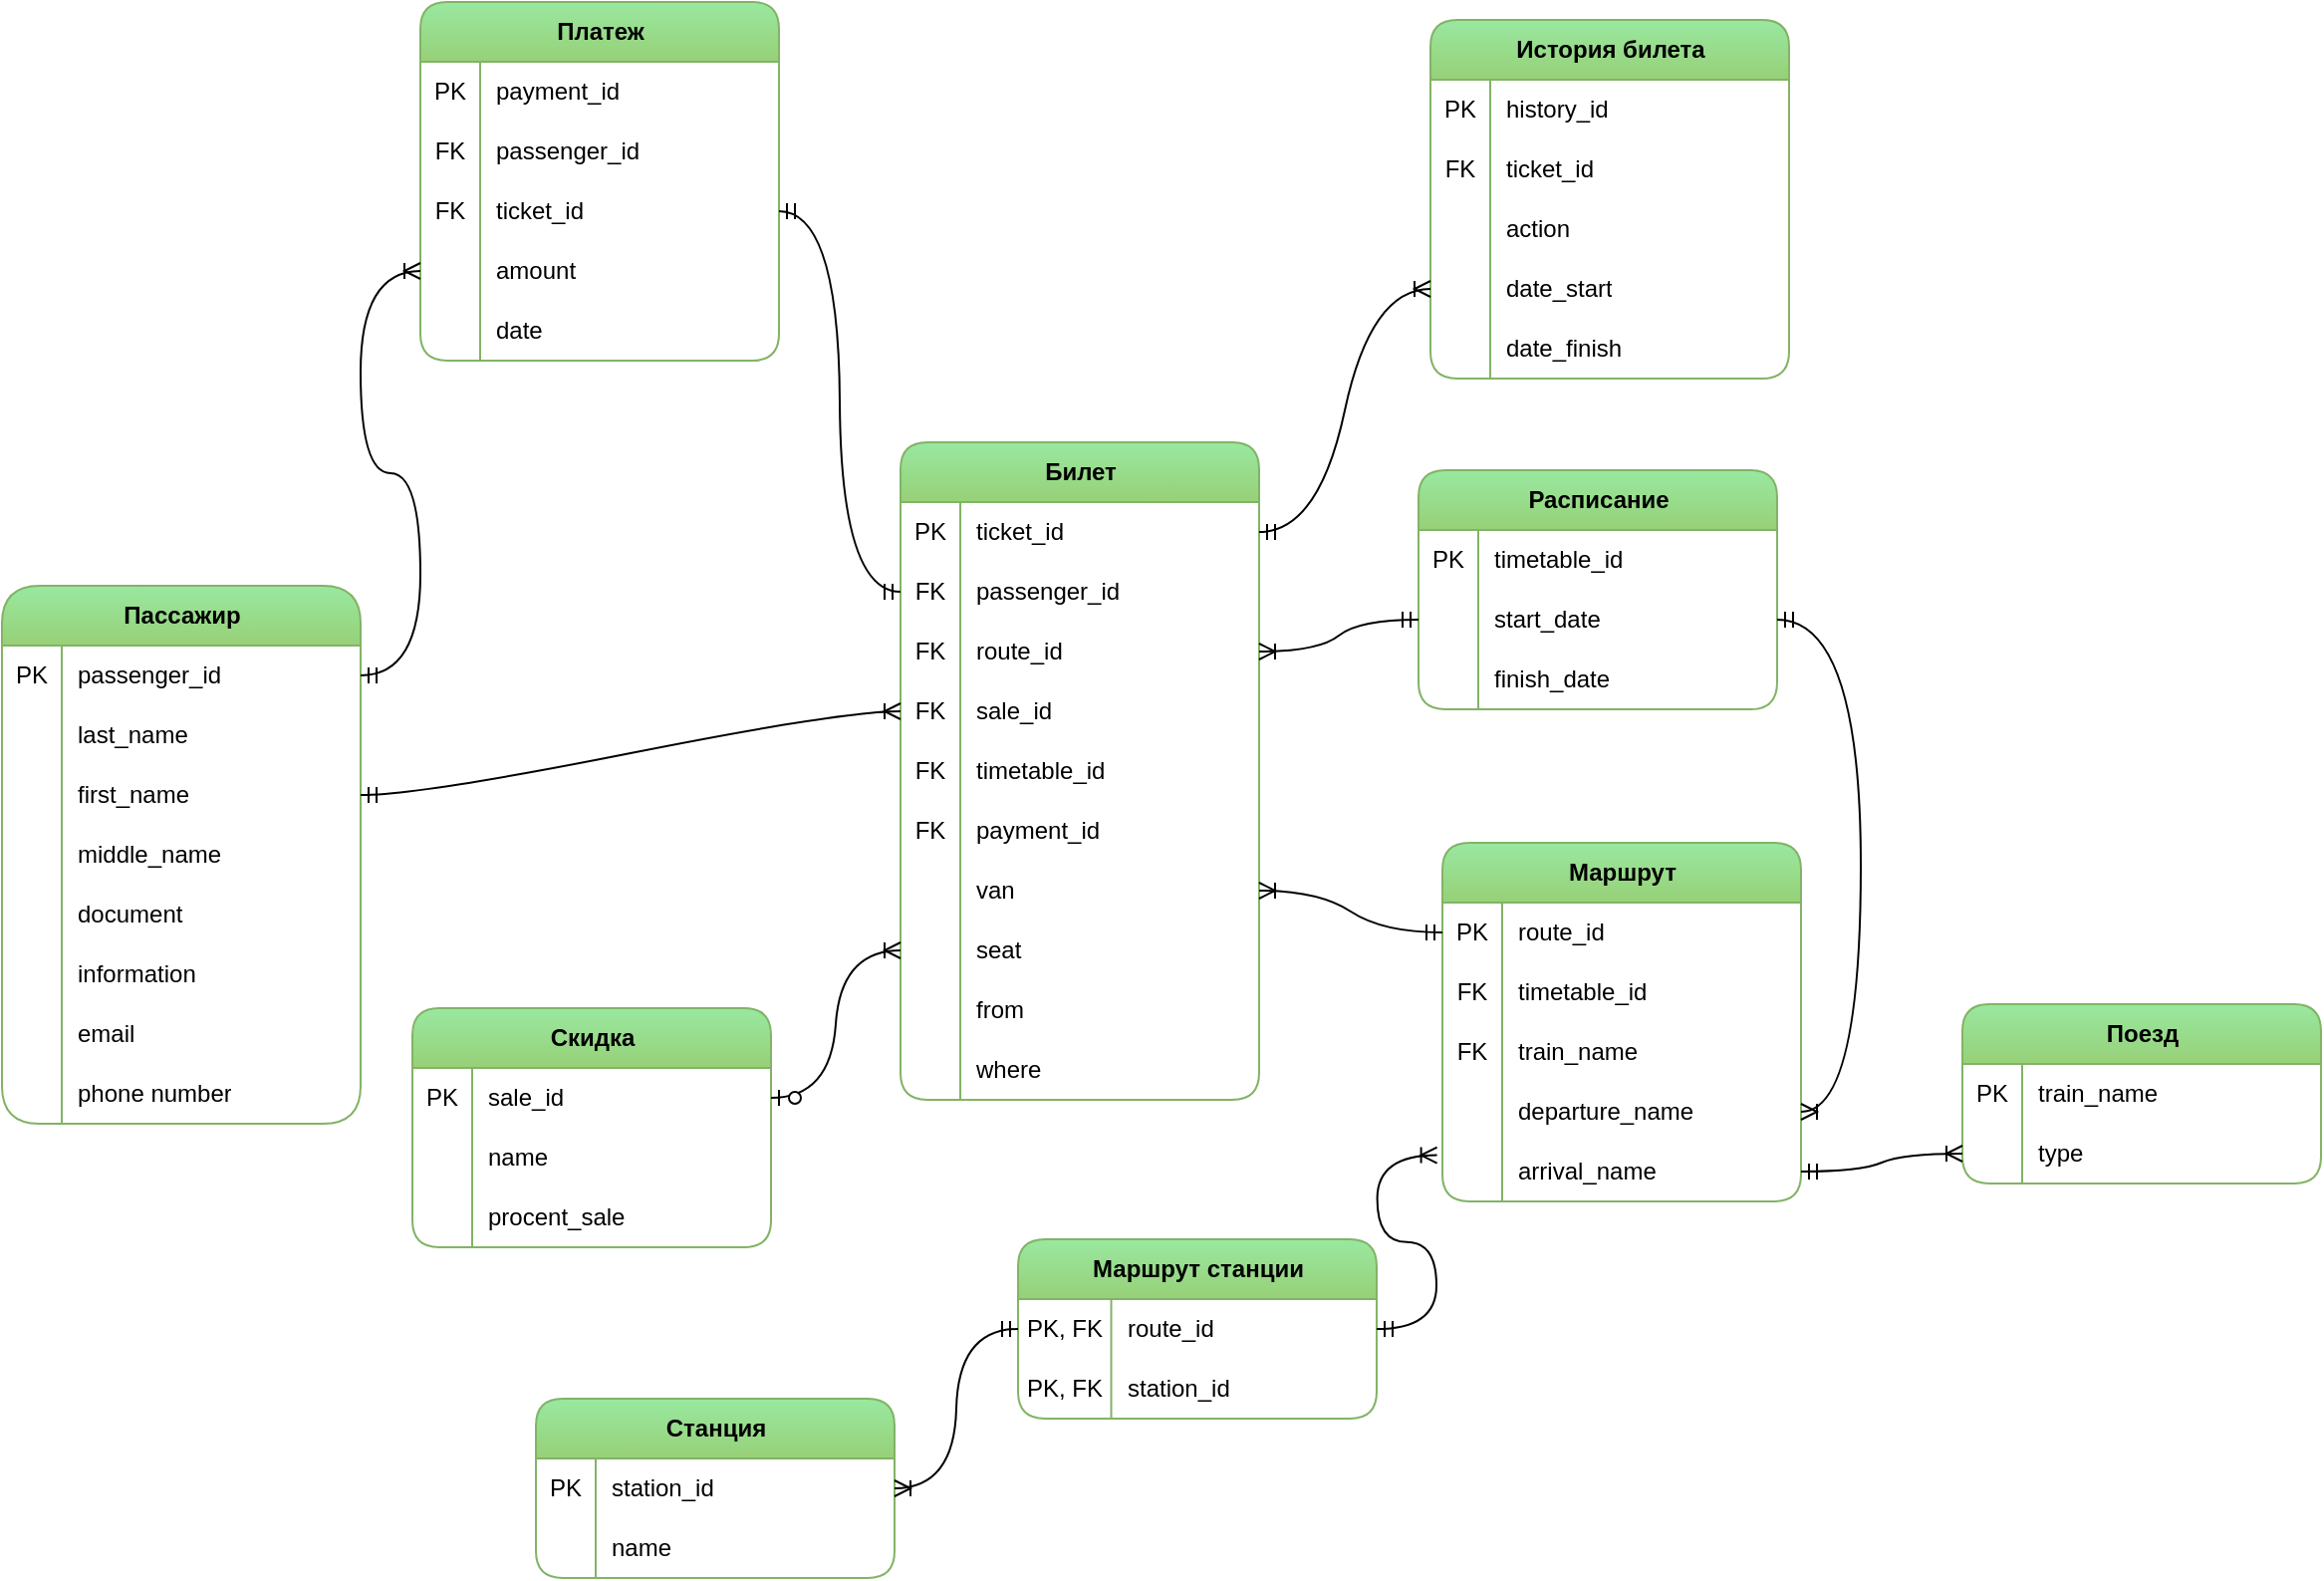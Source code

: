<mxfile version="24.0.8" type="device">
  <diagram id="R2lEEEUBdFMjLlhIrx00" name="Page-1">
    <mxGraphModel dx="2146" dy="941" grid="0" gridSize="10" guides="1" tooltips="1" connect="1" arrows="1" fold="1" page="0" pageScale="1" pageWidth="850" pageHeight="1100" math="0" shadow="0" extFonts="Permanent Marker^https://fonts.googleapis.com/css?family=Permanent+Marker">
      <root>
        <mxCell id="0" />
        <mxCell id="1" parent="0" />
        <mxCell id="jHrBzcnDulzjOKTqVSby-1" value="Пассажир" style="shape=table;startSize=30;container=1;collapsible=1;childLayout=tableLayout;fixedRows=1;rowLines=0;fontStyle=1;align=center;resizeLast=1;html=1;fillColor=#99E8A1;strokeColor=#82b366;gradientColor=#97d077;rounded=1;arcSize=21;" parent="1" vertex="1">
          <mxGeometry x="-131" y="370" width="180" height="270" as="geometry" />
        </mxCell>
        <mxCell id="jHrBzcnDulzjOKTqVSby-2" value="" style="shape=tableRow;horizontal=0;startSize=0;swimlaneHead=0;swimlaneBody=0;fillColor=none;collapsible=0;dropTarget=0;points=[[0,0.5],[1,0.5]];portConstraint=eastwest;top=0;left=0;right=0;bottom=1;strokeColor=inherit;strokeWidth=0;opacity=0;" parent="jHrBzcnDulzjOKTqVSby-1" vertex="1">
          <mxGeometry y="30" width="180" height="30" as="geometry" />
        </mxCell>
        <mxCell id="jHrBzcnDulzjOKTqVSby-3" value="&lt;span style=&quot;font-weight: normal;&quot;&gt;PK&lt;/span&gt;" style="shape=partialRectangle;connectable=0;fillColor=none;top=0;left=0;bottom=0;right=0;fontStyle=1;overflow=hidden;whiteSpace=wrap;html=1;" parent="jHrBzcnDulzjOKTqVSby-2" vertex="1">
          <mxGeometry width="30" height="30" as="geometry">
            <mxRectangle width="30" height="30" as="alternateBounds" />
          </mxGeometry>
        </mxCell>
        <mxCell id="jHrBzcnDulzjOKTqVSby-4" value="&lt;span style=&quot;font-weight: normal;&quot;&gt;passenger_id&lt;/span&gt;" style="shape=partialRectangle;connectable=0;fillColor=none;top=0;left=0;bottom=0;right=0;align=left;spacingLeft=6;fontStyle=1;overflow=hidden;whiteSpace=wrap;html=1;strokeColor=inherit;" parent="jHrBzcnDulzjOKTqVSby-2" vertex="1">
          <mxGeometry x="30" width="150" height="30" as="geometry">
            <mxRectangle width="150" height="30" as="alternateBounds" />
          </mxGeometry>
        </mxCell>
        <mxCell id="jHrBzcnDulzjOKTqVSby-8" value="" style="shape=tableRow;horizontal=0;startSize=0;swimlaneHead=0;swimlaneBody=0;fillColor=none;collapsible=0;dropTarget=0;points=[[0,0.5],[1,0.5]];portConstraint=eastwest;top=0;left=0;right=0;bottom=0;" parent="jHrBzcnDulzjOKTqVSby-1" vertex="1">
          <mxGeometry y="60" width="180" height="30" as="geometry" />
        </mxCell>
        <mxCell id="jHrBzcnDulzjOKTqVSby-9" value="" style="shape=partialRectangle;connectable=0;fillColor=none;top=0;left=0;bottom=0;right=0;editable=1;overflow=hidden;whiteSpace=wrap;html=1;" parent="jHrBzcnDulzjOKTqVSby-8" vertex="1">
          <mxGeometry width="30" height="30" as="geometry">
            <mxRectangle width="30" height="30" as="alternateBounds" />
          </mxGeometry>
        </mxCell>
        <mxCell id="jHrBzcnDulzjOKTqVSby-10" value="last_name" style="shape=partialRectangle;connectable=0;fillColor=none;top=0;left=0;bottom=0;right=0;align=left;spacingLeft=6;overflow=hidden;whiteSpace=wrap;html=1;" parent="jHrBzcnDulzjOKTqVSby-8" vertex="1">
          <mxGeometry x="30" width="150" height="30" as="geometry">
            <mxRectangle width="150" height="30" as="alternateBounds" />
          </mxGeometry>
        </mxCell>
        <mxCell id="jHrBzcnDulzjOKTqVSby-11" value="" style="shape=tableRow;horizontal=0;startSize=0;swimlaneHead=0;swimlaneBody=0;fillColor=none;collapsible=0;dropTarget=0;points=[[0,0.5],[1,0.5]];portConstraint=eastwest;top=0;left=0;right=0;bottom=0;" parent="jHrBzcnDulzjOKTqVSby-1" vertex="1">
          <mxGeometry y="90" width="180" height="30" as="geometry" />
        </mxCell>
        <mxCell id="jHrBzcnDulzjOKTqVSby-12" value="" style="shape=partialRectangle;connectable=0;fillColor=none;top=0;left=0;bottom=0;right=0;editable=1;overflow=hidden;whiteSpace=wrap;html=1;" parent="jHrBzcnDulzjOKTqVSby-11" vertex="1">
          <mxGeometry width="30" height="30" as="geometry">
            <mxRectangle width="30" height="30" as="alternateBounds" />
          </mxGeometry>
        </mxCell>
        <mxCell id="jHrBzcnDulzjOKTqVSby-13" value="first_name" style="shape=partialRectangle;connectable=0;fillColor=none;top=0;left=0;bottom=0;right=0;align=left;spacingLeft=6;overflow=hidden;whiteSpace=wrap;html=1;" parent="jHrBzcnDulzjOKTqVSby-11" vertex="1">
          <mxGeometry x="30" width="150" height="30" as="geometry">
            <mxRectangle width="150" height="30" as="alternateBounds" />
          </mxGeometry>
        </mxCell>
        <mxCell id="ifrNoKgZyy8JxRjLEYom-4" style="shape=tableRow;horizontal=0;startSize=0;swimlaneHead=0;swimlaneBody=0;fillColor=none;collapsible=0;dropTarget=0;points=[[0,0.5],[1,0.5]];portConstraint=eastwest;top=0;left=0;right=0;bottom=0;" parent="jHrBzcnDulzjOKTqVSby-1" vertex="1">
          <mxGeometry y="120" width="180" height="30" as="geometry" />
        </mxCell>
        <mxCell id="ifrNoKgZyy8JxRjLEYom-5" style="shape=partialRectangle;connectable=0;fillColor=none;top=0;left=0;bottom=0;right=0;editable=1;overflow=hidden;whiteSpace=wrap;html=1;" parent="ifrNoKgZyy8JxRjLEYom-4" vertex="1">
          <mxGeometry width="30" height="30" as="geometry">
            <mxRectangle width="30" height="30" as="alternateBounds" />
          </mxGeometry>
        </mxCell>
        <mxCell id="ifrNoKgZyy8JxRjLEYom-6" value="middle_name" style="shape=partialRectangle;connectable=0;fillColor=none;top=0;left=0;bottom=0;right=0;align=left;spacingLeft=6;overflow=hidden;whiteSpace=wrap;html=1;" parent="ifrNoKgZyy8JxRjLEYom-4" vertex="1">
          <mxGeometry x="30" width="150" height="30" as="geometry">
            <mxRectangle width="150" height="30" as="alternateBounds" />
          </mxGeometry>
        </mxCell>
        <mxCell id="jHrBzcnDulzjOKTqVSby-23" style="shape=tableRow;horizontal=0;startSize=0;swimlaneHead=0;swimlaneBody=0;fillColor=none;collapsible=0;dropTarget=0;points=[[0,0.5],[1,0.5]];portConstraint=eastwest;top=0;left=0;right=0;bottom=0;" parent="jHrBzcnDulzjOKTqVSby-1" vertex="1">
          <mxGeometry y="150" width="180" height="30" as="geometry" />
        </mxCell>
        <mxCell id="jHrBzcnDulzjOKTqVSby-24" style="shape=partialRectangle;connectable=0;fillColor=none;top=0;left=0;bottom=0;right=0;editable=1;overflow=hidden;whiteSpace=wrap;html=1;" parent="jHrBzcnDulzjOKTqVSby-23" vertex="1">
          <mxGeometry width="30" height="30" as="geometry">
            <mxRectangle width="30" height="30" as="alternateBounds" />
          </mxGeometry>
        </mxCell>
        <mxCell id="jHrBzcnDulzjOKTqVSby-25" value="document" style="shape=partialRectangle;connectable=0;fillColor=none;top=0;left=0;bottom=0;right=0;align=left;spacingLeft=6;overflow=hidden;whiteSpace=wrap;html=1;" parent="jHrBzcnDulzjOKTqVSby-23" vertex="1">
          <mxGeometry x="30" width="150" height="30" as="geometry">
            <mxRectangle width="150" height="30" as="alternateBounds" />
          </mxGeometry>
        </mxCell>
        <mxCell id="jHrBzcnDulzjOKTqVSby-176" style="shape=tableRow;horizontal=0;startSize=0;swimlaneHead=0;swimlaneBody=0;fillColor=none;collapsible=0;dropTarget=0;points=[[0,0.5],[1,0.5]];portConstraint=eastwest;top=0;left=0;right=0;bottom=0;" parent="jHrBzcnDulzjOKTqVSby-1" vertex="1">
          <mxGeometry y="180" width="180" height="30" as="geometry" />
        </mxCell>
        <mxCell id="jHrBzcnDulzjOKTqVSby-177" style="shape=partialRectangle;connectable=0;fillColor=none;top=0;left=0;bottom=0;right=0;editable=1;overflow=hidden;whiteSpace=wrap;html=1;" parent="jHrBzcnDulzjOKTqVSby-176" vertex="1">
          <mxGeometry width="30" height="30" as="geometry">
            <mxRectangle width="30" height="30" as="alternateBounds" />
          </mxGeometry>
        </mxCell>
        <mxCell id="jHrBzcnDulzjOKTqVSby-178" value="information" style="shape=partialRectangle;connectable=0;fillColor=none;top=0;left=0;bottom=0;right=0;align=left;spacingLeft=6;overflow=hidden;whiteSpace=wrap;html=1;" parent="jHrBzcnDulzjOKTqVSby-176" vertex="1">
          <mxGeometry x="30" width="150" height="30" as="geometry">
            <mxRectangle width="150" height="30" as="alternateBounds" />
          </mxGeometry>
        </mxCell>
        <mxCell id="jHrBzcnDulzjOKTqVSby-20" style="shape=tableRow;horizontal=0;startSize=0;swimlaneHead=0;swimlaneBody=0;fillColor=none;collapsible=0;dropTarget=0;points=[[0,0.5],[1,0.5]];portConstraint=eastwest;top=0;left=0;right=0;bottom=0;" parent="jHrBzcnDulzjOKTqVSby-1" vertex="1">
          <mxGeometry y="210" width="180" height="30" as="geometry" />
        </mxCell>
        <mxCell id="jHrBzcnDulzjOKTqVSby-21" style="shape=partialRectangle;connectable=0;fillColor=none;top=0;left=0;bottom=0;right=0;editable=1;overflow=hidden;whiteSpace=wrap;html=1;" parent="jHrBzcnDulzjOKTqVSby-20" vertex="1">
          <mxGeometry width="30" height="30" as="geometry">
            <mxRectangle width="30" height="30" as="alternateBounds" />
          </mxGeometry>
        </mxCell>
        <mxCell id="jHrBzcnDulzjOKTqVSby-22" value="email" style="shape=partialRectangle;connectable=0;fillColor=none;top=0;left=0;bottom=0;right=0;align=left;spacingLeft=6;overflow=hidden;whiteSpace=wrap;html=1;" parent="jHrBzcnDulzjOKTqVSby-20" vertex="1">
          <mxGeometry x="30" width="150" height="30" as="geometry">
            <mxRectangle width="150" height="30" as="alternateBounds" />
          </mxGeometry>
        </mxCell>
        <mxCell id="jHrBzcnDulzjOKTqVSby-17" style="shape=tableRow;horizontal=0;startSize=0;swimlaneHead=0;swimlaneBody=0;fillColor=none;collapsible=0;dropTarget=0;points=[[0,0.5],[1,0.5]];portConstraint=eastwest;top=0;left=0;right=0;bottom=0;" parent="jHrBzcnDulzjOKTqVSby-1" vertex="1">
          <mxGeometry y="240" width="180" height="30" as="geometry" />
        </mxCell>
        <mxCell id="jHrBzcnDulzjOKTqVSby-18" style="shape=partialRectangle;connectable=0;fillColor=none;top=0;left=0;bottom=0;right=0;editable=1;overflow=hidden;whiteSpace=wrap;html=1;" parent="jHrBzcnDulzjOKTqVSby-17" vertex="1">
          <mxGeometry width="30" height="30" as="geometry">
            <mxRectangle width="30" height="30" as="alternateBounds" />
          </mxGeometry>
        </mxCell>
        <mxCell id="jHrBzcnDulzjOKTqVSby-19" value="phone number" style="shape=partialRectangle;connectable=0;fillColor=none;top=0;left=0;bottom=0;right=0;align=left;spacingLeft=6;overflow=hidden;whiteSpace=wrap;html=1;" parent="jHrBzcnDulzjOKTqVSby-17" vertex="1">
          <mxGeometry x="30" width="150" height="30" as="geometry">
            <mxRectangle width="150" height="30" as="alternateBounds" />
          </mxGeometry>
        </mxCell>
        <mxCell id="jHrBzcnDulzjOKTqVSby-26" value="Билет" style="shape=table;startSize=30;container=1;collapsible=1;childLayout=tableLayout;fixedRows=1;rowLines=0;fontStyle=1;align=center;resizeLast=1;html=1;fillColor=#99E8A1;strokeColor=#82b366;gradientColor=#97d077;rounded=1;shadow=0;" parent="1" vertex="1">
          <mxGeometry x="320" y="298" width="180" height="330" as="geometry" />
        </mxCell>
        <mxCell id="jHrBzcnDulzjOKTqVSby-27" value="" style="shape=tableRow;horizontal=0;startSize=0;swimlaneHead=0;swimlaneBody=0;fillColor=none;collapsible=0;dropTarget=0;points=[[0,0.5],[1,0.5]];portConstraint=eastwest;top=0;left=0;right=0;bottom=1;strokeColor=inherit;strokeWidth=0;opacity=0;" parent="jHrBzcnDulzjOKTqVSby-26" vertex="1">
          <mxGeometry y="30" width="180" height="30" as="geometry" />
        </mxCell>
        <mxCell id="jHrBzcnDulzjOKTqVSby-28" value="&lt;span style=&quot;font-weight: normal;&quot;&gt;PK&lt;/span&gt;" style="shape=partialRectangle;connectable=0;fillColor=none;top=0;left=0;bottom=0;right=0;fontStyle=1;overflow=hidden;whiteSpace=wrap;html=1;" parent="jHrBzcnDulzjOKTqVSby-27" vertex="1">
          <mxGeometry width="30" height="30" as="geometry">
            <mxRectangle width="30" height="30" as="alternateBounds" />
          </mxGeometry>
        </mxCell>
        <mxCell id="jHrBzcnDulzjOKTqVSby-29" value="&lt;span style=&quot;font-weight: normal;&quot;&gt;ticket_id&lt;/span&gt;" style="shape=partialRectangle;connectable=0;fillColor=none;top=0;left=0;bottom=0;right=0;align=left;spacingLeft=6;fontStyle=1;overflow=hidden;whiteSpace=wrap;html=1;" parent="jHrBzcnDulzjOKTqVSby-27" vertex="1">
          <mxGeometry x="30" width="150" height="30" as="geometry">
            <mxRectangle width="150" height="30" as="alternateBounds" />
          </mxGeometry>
        </mxCell>
        <mxCell id="jHrBzcnDulzjOKTqVSby-30" value="" style="shape=tableRow;horizontal=0;startSize=0;swimlaneHead=0;swimlaneBody=0;fillColor=none;collapsible=0;dropTarget=0;points=[[0,0.5],[1,0.5]];portConstraint=eastwest;top=0;left=0;right=0;bottom=0;" parent="jHrBzcnDulzjOKTqVSby-26" vertex="1">
          <mxGeometry y="60" width="180" height="30" as="geometry" />
        </mxCell>
        <mxCell id="jHrBzcnDulzjOKTqVSby-31" value="FK" style="shape=partialRectangle;connectable=0;fillColor=none;top=0;left=0;bottom=0;right=0;editable=1;overflow=hidden;whiteSpace=wrap;html=1;" parent="jHrBzcnDulzjOKTqVSby-30" vertex="1">
          <mxGeometry width="30" height="30" as="geometry">
            <mxRectangle width="30" height="30" as="alternateBounds" />
          </mxGeometry>
        </mxCell>
        <mxCell id="jHrBzcnDulzjOKTqVSby-32" value="passenger_id" style="shape=partialRectangle;connectable=0;fillColor=none;top=0;left=0;bottom=0;right=0;align=left;spacingLeft=6;overflow=hidden;whiteSpace=wrap;html=1;" parent="jHrBzcnDulzjOKTqVSby-30" vertex="1">
          <mxGeometry x="30" width="150" height="30" as="geometry">
            <mxRectangle width="150" height="30" as="alternateBounds" />
          </mxGeometry>
        </mxCell>
        <mxCell id="jHrBzcnDulzjOKTqVSby-33" value="" style="shape=tableRow;horizontal=0;startSize=0;swimlaneHead=0;swimlaneBody=0;fillColor=none;collapsible=0;dropTarget=0;points=[[0,0.5],[1,0.5]];portConstraint=eastwest;top=0;left=0;right=0;bottom=0;" parent="jHrBzcnDulzjOKTqVSby-26" vertex="1">
          <mxGeometry y="90" width="180" height="30" as="geometry" />
        </mxCell>
        <mxCell id="jHrBzcnDulzjOKTqVSby-34" value="FK" style="shape=partialRectangle;connectable=0;fillColor=none;top=0;left=0;bottom=0;right=0;editable=1;overflow=hidden;whiteSpace=wrap;html=1;" parent="jHrBzcnDulzjOKTqVSby-33" vertex="1">
          <mxGeometry width="30" height="30" as="geometry">
            <mxRectangle width="30" height="30" as="alternateBounds" />
          </mxGeometry>
        </mxCell>
        <mxCell id="jHrBzcnDulzjOKTqVSby-35" value="route_id" style="shape=partialRectangle;connectable=0;fillColor=none;top=0;left=0;bottom=0;right=0;align=left;spacingLeft=6;overflow=hidden;whiteSpace=wrap;html=1;" parent="jHrBzcnDulzjOKTqVSby-33" vertex="1">
          <mxGeometry x="30" width="150" height="30" as="geometry">
            <mxRectangle width="150" height="30" as="alternateBounds" />
          </mxGeometry>
        </mxCell>
        <mxCell id="ifrNoKgZyy8JxRjLEYom-32" style="shape=tableRow;horizontal=0;startSize=0;swimlaneHead=0;swimlaneBody=0;fillColor=none;collapsible=0;dropTarget=0;points=[[0,0.5],[1,0.5]];portConstraint=eastwest;top=0;left=0;right=0;bottom=0;" parent="jHrBzcnDulzjOKTqVSby-26" vertex="1">
          <mxGeometry y="120" width="180" height="30" as="geometry" />
        </mxCell>
        <mxCell id="ifrNoKgZyy8JxRjLEYom-33" value="FK" style="shape=partialRectangle;connectable=0;fillColor=none;top=0;left=0;bottom=0;right=0;editable=1;overflow=hidden;whiteSpace=wrap;html=1;" parent="ifrNoKgZyy8JxRjLEYom-32" vertex="1">
          <mxGeometry width="30" height="30" as="geometry">
            <mxRectangle width="30" height="30" as="alternateBounds" />
          </mxGeometry>
        </mxCell>
        <mxCell id="ifrNoKgZyy8JxRjLEYom-34" value="sale_id" style="shape=partialRectangle;connectable=0;fillColor=none;top=0;left=0;bottom=0;right=0;align=left;spacingLeft=6;overflow=hidden;whiteSpace=wrap;html=1;" parent="ifrNoKgZyy8JxRjLEYom-32" vertex="1">
          <mxGeometry x="30" width="150" height="30" as="geometry">
            <mxRectangle width="150" height="30" as="alternateBounds" />
          </mxGeometry>
        </mxCell>
        <mxCell id="ifrNoKgZyy8JxRjLEYom-98" style="shape=tableRow;horizontal=0;startSize=0;swimlaneHead=0;swimlaneBody=0;fillColor=none;collapsible=0;dropTarget=0;points=[[0,0.5],[1,0.5]];portConstraint=eastwest;top=0;left=0;right=0;bottom=0;" parent="jHrBzcnDulzjOKTqVSby-26" vertex="1">
          <mxGeometry y="150" width="180" height="30" as="geometry" />
        </mxCell>
        <mxCell id="ifrNoKgZyy8JxRjLEYom-99" value="FK" style="shape=partialRectangle;connectable=0;fillColor=none;top=0;left=0;bottom=0;right=0;editable=1;overflow=hidden;whiteSpace=wrap;html=1;" parent="ifrNoKgZyy8JxRjLEYom-98" vertex="1">
          <mxGeometry width="30" height="30" as="geometry">
            <mxRectangle width="30" height="30" as="alternateBounds" />
          </mxGeometry>
        </mxCell>
        <mxCell id="ifrNoKgZyy8JxRjLEYom-100" value="timetable_id" style="shape=partialRectangle;connectable=0;fillColor=none;top=0;left=0;bottom=0;right=0;align=left;spacingLeft=6;overflow=hidden;whiteSpace=wrap;html=1;" parent="ifrNoKgZyy8JxRjLEYom-98" vertex="1">
          <mxGeometry x="30" width="150" height="30" as="geometry">
            <mxRectangle width="150" height="30" as="alternateBounds" />
          </mxGeometry>
        </mxCell>
        <mxCell id="WLIenKU-2T_NE9UpjG3Y-4" style="shape=tableRow;horizontal=0;startSize=0;swimlaneHead=0;swimlaneBody=0;fillColor=none;collapsible=0;dropTarget=0;points=[[0,0.5],[1,0.5]];portConstraint=eastwest;top=0;left=0;right=0;bottom=0;" parent="jHrBzcnDulzjOKTqVSby-26" vertex="1">
          <mxGeometry y="180" width="180" height="30" as="geometry" />
        </mxCell>
        <mxCell id="WLIenKU-2T_NE9UpjG3Y-5" value="FK" style="shape=partialRectangle;connectable=0;fillColor=none;top=0;left=0;bottom=0;right=0;editable=1;overflow=hidden;whiteSpace=wrap;html=1;" parent="WLIenKU-2T_NE9UpjG3Y-4" vertex="1">
          <mxGeometry width="30" height="30" as="geometry">
            <mxRectangle width="30" height="30" as="alternateBounds" />
          </mxGeometry>
        </mxCell>
        <mxCell id="WLIenKU-2T_NE9UpjG3Y-6" value="payment_id" style="shape=partialRectangle;connectable=0;fillColor=none;top=0;left=0;bottom=0;right=0;align=left;spacingLeft=6;overflow=hidden;whiteSpace=wrap;html=1;" parent="WLIenKU-2T_NE9UpjG3Y-4" vertex="1">
          <mxGeometry x="30" width="150" height="30" as="geometry">
            <mxRectangle width="150" height="30" as="alternateBounds" />
          </mxGeometry>
        </mxCell>
        <mxCell id="jHrBzcnDulzjOKTqVSby-42" style="shape=tableRow;horizontal=0;startSize=0;swimlaneHead=0;swimlaneBody=0;fillColor=none;collapsible=0;dropTarget=0;points=[[0,0.5],[1,0.5]];portConstraint=eastwest;top=0;left=0;right=0;bottom=0;" parent="jHrBzcnDulzjOKTqVSby-26" vertex="1">
          <mxGeometry y="210" width="180" height="30" as="geometry" />
        </mxCell>
        <mxCell id="jHrBzcnDulzjOKTqVSby-43" style="shape=partialRectangle;connectable=0;fillColor=none;top=0;left=0;bottom=0;right=0;editable=1;overflow=hidden;whiteSpace=wrap;html=1;" parent="jHrBzcnDulzjOKTqVSby-42" vertex="1">
          <mxGeometry width="30" height="30" as="geometry">
            <mxRectangle width="30" height="30" as="alternateBounds" />
          </mxGeometry>
        </mxCell>
        <mxCell id="jHrBzcnDulzjOKTqVSby-44" value="van" style="shape=partialRectangle;connectable=0;fillColor=none;top=0;left=0;bottom=0;right=0;align=left;spacingLeft=6;overflow=hidden;whiteSpace=wrap;html=1;" parent="jHrBzcnDulzjOKTqVSby-42" vertex="1">
          <mxGeometry x="30" width="150" height="30" as="geometry">
            <mxRectangle width="150" height="30" as="alternateBounds" />
          </mxGeometry>
        </mxCell>
        <mxCell id="jHrBzcnDulzjOKTqVSby-39" style="shape=tableRow;horizontal=0;startSize=0;swimlaneHead=0;swimlaneBody=0;fillColor=none;collapsible=0;dropTarget=0;points=[[0,0.5],[1,0.5]];portConstraint=eastwest;top=0;left=0;right=0;bottom=0;" parent="jHrBzcnDulzjOKTqVSby-26" vertex="1">
          <mxGeometry y="240" width="180" height="30" as="geometry" />
        </mxCell>
        <mxCell id="jHrBzcnDulzjOKTqVSby-40" style="shape=partialRectangle;connectable=0;fillColor=none;top=0;left=0;bottom=0;right=0;editable=1;overflow=hidden;whiteSpace=wrap;html=1;" parent="jHrBzcnDulzjOKTqVSby-39" vertex="1">
          <mxGeometry width="30" height="30" as="geometry">
            <mxRectangle width="30" height="30" as="alternateBounds" />
          </mxGeometry>
        </mxCell>
        <mxCell id="jHrBzcnDulzjOKTqVSby-41" value="seat" style="shape=partialRectangle;connectable=0;fillColor=none;top=0;left=0;bottom=0;right=0;align=left;spacingLeft=6;overflow=hidden;whiteSpace=wrap;html=1;" parent="jHrBzcnDulzjOKTqVSby-39" vertex="1">
          <mxGeometry x="30" width="150" height="30" as="geometry">
            <mxRectangle width="150" height="30" as="alternateBounds" />
          </mxGeometry>
        </mxCell>
        <mxCell id="WLIenKU-2T_NE9UpjG3Y-13" style="shape=tableRow;horizontal=0;startSize=0;swimlaneHead=0;swimlaneBody=0;fillColor=none;collapsible=0;dropTarget=0;points=[[0,0.5],[1,0.5]];portConstraint=eastwest;top=0;left=0;right=0;bottom=0;" parent="jHrBzcnDulzjOKTqVSby-26" vertex="1">
          <mxGeometry y="270" width="180" height="30" as="geometry" />
        </mxCell>
        <mxCell id="WLIenKU-2T_NE9UpjG3Y-14" style="shape=partialRectangle;connectable=0;fillColor=none;top=0;left=0;bottom=0;right=0;editable=1;overflow=hidden;whiteSpace=wrap;html=1;" parent="WLIenKU-2T_NE9UpjG3Y-13" vertex="1">
          <mxGeometry width="30" height="30" as="geometry">
            <mxRectangle width="30" height="30" as="alternateBounds" />
          </mxGeometry>
        </mxCell>
        <mxCell id="WLIenKU-2T_NE9UpjG3Y-15" value="from" style="shape=partialRectangle;connectable=0;fillColor=none;top=0;left=0;bottom=0;right=0;align=left;spacingLeft=6;overflow=hidden;whiteSpace=wrap;html=1;" parent="WLIenKU-2T_NE9UpjG3Y-13" vertex="1">
          <mxGeometry x="30" width="150" height="30" as="geometry">
            <mxRectangle width="150" height="30" as="alternateBounds" />
          </mxGeometry>
        </mxCell>
        <mxCell id="WLIenKU-2T_NE9UpjG3Y-16" style="shape=tableRow;horizontal=0;startSize=0;swimlaneHead=0;swimlaneBody=0;fillColor=none;collapsible=0;dropTarget=0;points=[[0,0.5],[1,0.5]];portConstraint=eastwest;top=0;left=0;right=0;bottom=0;" parent="jHrBzcnDulzjOKTqVSby-26" vertex="1">
          <mxGeometry y="300" width="180" height="30" as="geometry" />
        </mxCell>
        <mxCell id="WLIenKU-2T_NE9UpjG3Y-17" style="shape=partialRectangle;connectable=0;fillColor=none;top=0;left=0;bottom=0;right=0;editable=1;overflow=hidden;whiteSpace=wrap;html=1;" parent="WLIenKU-2T_NE9UpjG3Y-16" vertex="1">
          <mxGeometry width="30" height="30" as="geometry">
            <mxRectangle width="30" height="30" as="alternateBounds" />
          </mxGeometry>
        </mxCell>
        <mxCell id="WLIenKU-2T_NE9UpjG3Y-18" value="where" style="shape=partialRectangle;connectable=0;fillColor=none;top=0;left=0;bottom=0;right=0;align=left;spacingLeft=6;overflow=hidden;whiteSpace=wrap;html=1;" parent="WLIenKU-2T_NE9UpjG3Y-16" vertex="1">
          <mxGeometry x="30" width="150" height="30" as="geometry">
            <mxRectangle width="150" height="30" as="alternateBounds" />
          </mxGeometry>
        </mxCell>
        <mxCell id="jHrBzcnDulzjOKTqVSby-48" value="" style="edgeStyle=entityRelationEdgeStyle;fontSize=12;html=1;endArrow=ERoneToMany;startArrow=ERmandOne;exitX=1;exitY=0.5;exitDx=0;exitDy=0;entryX=0;entryY=0.5;entryDx=0;entryDy=0;curved=1;" parent="1" source="jHrBzcnDulzjOKTqVSby-11" edge="1">
          <mxGeometry width="100" height="100" relative="1" as="geometry">
            <mxPoint x="510" y="470" as="sourcePoint" />
            <mxPoint x="320" y="433" as="targetPoint" />
          </mxGeometry>
        </mxCell>
        <mxCell id="jHrBzcnDulzjOKTqVSby-49" value="Маршрут" style="shape=table;startSize=30;container=1;collapsible=1;childLayout=tableLayout;fixedRows=1;rowLines=0;fontStyle=1;align=center;resizeLast=1;html=1;fillColor=#99E8A1;strokeColor=#82b366;gradientColor=#97d077;rounded=1;" parent="1" vertex="1">
          <mxGeometry x="592" y="499" width="180" height="180" as="geometry" />
        </mxCell>
        <mxCell id="ifrNoKgZyy8JxRjLEYom-65" style="shape=tableRow;horizontal=0;startSize=0;swimlaneHead=0;swimlaneBody=0;fillColor=none;collapsible=0;dropTarget=0;points=[[0,0.5],[1,0.5]];portConstraint=eastwest;top=0;left=0;right=0;bottom=0;" parent="jHrBzcnDulzjOKTqVSby-49" vertex="1">
          <mxGeometry y="30" width="180" height="30" as="geometry" />
        </mxCell>
        <mxCell id="ifrNoKgZyy8JxRjLEYom-66" value="PK" style="shape=partialRectangle;connectable=0;fillColor=none;top=0;left=0;bottom=0;right=0;editable=1;overflow=hidden;whiteSpace=wrap;html=1;" parent="ifrNoKgZyy8JxRjLEYom-65" vertex="1">
          <mxGeometry width="30" height="30" as="geometry">
            <mxRectangle width="30" height="30" as="alternateBounds" />
          </mxGeometry>
        </mxCell>
        <mxCell id="ifrNoKgZyy8JxRjLEYom-67" value="route_id" style="shape=partialRectangle;connectable=0;fillColor=none;top=0;left=0;bottom=0;right=0;align=left;spacingLeft=6;overflow=hidden;whiteSpace=wrap;html=1;" parent="ifrNoKgZyy8JxRjLEYom-65" vertex="1">
          <mxGeometry x="30" width="150" height="30" as="geometry">
            <mxRectangle width="150" height="30" as="alternateBounds" />
          </mxGeometry>
        </mxCell>
        <mxCell id="ifrNoKgZyy8JxRjLEYom-68" style="shape=tableRow;horizontal=0;startSize=0;swimlaneHead=0;swimlaneBody=0;fillColor=none;collapsible=0;dropTarget=0;points=[[0,0.5],[1,0.5]];portConstraint=eastwest;top=0;left=0;right=0;bottom=0;" parent="jHrBzcnDulzjOKTqVSby-49" vertex="1">
          <mxGeometry y="60" width="180" height="30" as="geometry" />
        </mxCell>
        <mxCell id="ifrNoKgZyy8JxRjLEYom-69" value="FK" style="shape=partialRectangle;connectable=0;fillColor=none;top=0;left=0;bottom=0;right=0;editable=1;overflow=hidden;whiteSpace=wrap;html=1;" parent="ifrNoKgZyy8JxRjLEYom-68" vertex="1">
          <mxGeometry width="30" height="30" as="geometry">
            <mxRectangle width="30" height="30" as="alternateBounds" />
          </mxGeometry>
        </mxCell>
        <mxCell id="ifrNoKgZyy8JxRjLEYom-70" value="timetable_id" style="shape=partialRectangle;connectable=0;fillColor=none;top=0;left=0;bottom=0;right=0;align=left;spacingLeft=6;overflow=hidden;whiteSpace=wrap;html=1;" parent="ifrNoKgZyy8JxRjLEYom-68" vertex="1">
          <mxGeometry x="30" width="150" height="30" as="geometry">
            <mxRectangle width="150" height="30" as="alternateBounds" />
          </mxGeometry>
        </mxCell>
        <mxCell id="WLIenKU-2T_NE9UpjG3Y-1" style="shape=tableRow;horizontal=0;startSize=0;swimlaneHead=0;swimlaneBody=0;fillColor=none;collapsible=0;dropTarget=0;points=[[0,0.5],[1,0.5]];portConstraint=eastwest;top=0;left=0;right=0;bottom=0;" parent="jHrBzcnDulzjOKTqVSby-49" vertex="1">
          <mxGeometry y="90" width="180" height="30" as="geometry" />
        </mxCell>
        <mxCell id="WLIenKU-2T_NE9UpjG3Y-2" value="FK" style="shape=partialRectangle;connectable=0;fillColor=none;top=0;left=0;bottom=0;right=0;editable=1;overflow=hidden;whiteSpace=wrap;html=1;" parent="WLIenKU-2T_NE9UpjG3Y-1" vertex="1">
          <mxGeometry width="30" height="30" as="geometry">
            <mxRectangle width="30" height="30" as="alternateBounds" />
          </mxGeometry>
        </mxCell>
        <mxCell id="WLIenKU-2T_NE9UpjG3Y-3" value="train_name" style="shape=partialRectangle;connectable=0;fillColor=none;top=0;left=0;bottom=0;right=0;align=left;spacingLeft=6;overflow=hidden;whiteSpace=wrap;html=1;" parent="WLIenKU-2T_NE9UpjG3Y-1" vertex="1">
          <mxGeometry x="30" width="150" height="30" as="geometry">
            <mxRectangle width="150" height="30" as="alternateBounds" />
          </mxGeometry>
        </mxCell>
        <mxCell id="jHrBzcnDulzjOKTqVSby-53" value="" style="shape=tableRow;horizontal=0;startSize=0;swimlaneHead=0;swimlaneBody=0;fillColor=none;collapsible=0;dropTarget=0;points=[[0,0.5],[1,0.5]];portConstraint=eastwest;top=0;left=0;right=0;bottom=0;" parent="jHrBzcnDulzjOKTqVSby-49" vertex="1">
          <mxGeometry y="120" width="180" height="30" as="geometry" />
        </mxCell>
        <mxCell id="jHrBzcnDulzjOKTqVSby-54" value="" style="shape=partialRectangle;connectable=0;fillColor=none;top=0;left=0;bottom=0;right=0;editable=1;overflow=hidden;whiteSpace=wrap;html=1;" parent="jHrBzcnDulzjOKTqVSby-53" vertex="1">
          <mxGeometry width="30" height="30" as="geometry">
            <mxRectangle width="30" height="30" as="alternateBounds" />
          </mxGeometry>
        </mxCell>
        <mxCell id="jHrBzcnDulzjOKTqVSby-55" value="departure_name" style="shape=partialRectangle;connectable=0;fillColor=none;top=0;left=0;bottom=0;right=0;align=left;spacingLeft=6;overflow=hidden;whiteSpace=wrap;html=1;" parent="jHrBzcnDulzjOKTqVSby-53" vertex="1">
          <mxGeometry x="30" width="150" height="30" as="geometry">
            <mxRectangle width="150" height="30" as="alternateBounds" />
          </mxGeometry>
        </mxCell>
        <mxCell id="jHrBzcnDulzjOKTqVSby-56" value="" style="shape=tableRow;horizontal=0;startSize=0;swimlaneHead=0;swimlaneBody=0;fillColor=none;collapsible=0;dropTarget=0;points=[[0,0.5],[1,0.5]];portConstraint=eastwest;top=0;left=0;right=0;bottom=0;" parent="jHrBzcnDulzjOKTqVSby-49" vertex="1">
          <mxGeometry y="150" width="180" height="30" as="geometry" />
        </mxCell>
        <mxCell id="jHrBzcnDulzjOKTqVSby-57" value="" style="shape=partialRectangle;connectable=0;fillColor=none;top=0;left=0;bottom=0;right=0;editable=1;overflow=hidden;whiteSpace=wrap;html=1;" parent="jHrBzcnDulzjOKTqVSby-56" vertex="1">
          <mxGeometry width="30" height="30" as="geometry">
            <mxRectangle width="30" height="30" as="alternateBounds" />
          </mxGeometry>
        </mxCell>
        <mxCell id="jHrBzcnDulzjOKTqVSby-58" value="arrival_name" style="shape=partialRectangle;connectable=0;fillColor=none;top=0;left=0;bottom=0;right=0;align=left;spacingLeft=6;overflow=hidden;whiteSpace=wrap;html=1;" parent="jHrBzcnDulzjOKTqVSby-56" vertex="1">
          <mxGeometry x="30" width="150" height="30" as="geometry">
            <mxRectangle width="150" height="30" as="alternateBounds" />
          </mxGeometry>
        </mxCell>
        <mxCell id="jHrBzcnDulzjOKTqVSby-64" value="Поезд" style="shape=table;startSize=30;container=1;collapsible=1;childLayout=tableLayout;fixedRows=1;rowLines=0;fontStyle=1;align=center;resizeLast=1;html=1;fillColor=#99E8A1;strokeColor=#82b366;gradientColor=#97d077;rounded=1;swimlaneLine=1;" parent="1" vertex="1">
          <mxGeometry x="853" y="580" width="180" height="90" as="geometry" />
        </mxCell>
        <mxCell id="jHrBzcnDulzjOKTqVSby-65" value="" style="shape=tableRow;horizontal=0;startSize=0;swimlaneHead=0;swimlaneBody=0;fillColor=none;collapsible=0;dropTarget=0;points=[[0,0.5],[1,0.5]];portConstraint=eastwest;top=0;left=0;right=0;bottom=1;strokeColor=inherit;strokeWidth=0;opacity=0;" parent="jHrBzcnDulzjOKTqVSby-64" vertex="1">
          <mxGeometry y="30" width="180" height="30" as="geometry" />
        </mxCell>
        <mxCell id="jHrBzcnDulzjOKTqVSby-66" value="PK" style="shape=partialRectangle;connectable=0;fillColor=none;top=0;left=0;bottom=0;right=0;fontStyle=0;overflow=hidden;whiteSpace=wrap;html=1;" parent="jHrBzcnDulzjOKTqVSby-65" vertex="1">
          <mxGeometry width="30" height="30" as="geometry">
            <mxRectangle width="30" height="30" as="alternateBounds" />
          </mxGeometry>
        </mxCell>
        <mxCell id="jHrBzcnDulzjOKTqVSby-67" value="train_name" style="shape=partialRectangle;connectable=0;fillColor=none;top=0;left=0;bottom=0;right=0;align=left;spacingLeft=6;fontStyle=0;overflow=hidden;whiteSpace=wrap;html=1;" parent="jHrBzcnDulzjOKTqVSby-65" vertex="1">
          <mxGeometry x="30" width="150" height="30" as="geometry">
            <mxRectangle width="150" height="30" as="alternateBounds" />
          </mxGeometry>
        </mxCell>
        <mxCell id="jHrBzcnDulzjOKTqVSby-130" style="shape=tableRow;horizontal=0;startSize=0;swimlaneHead=0;swimlaneBody=0;fillColor=none;collapsible=0;dropTarget=0;points=[[0,0.5],[1,0.5]];portConstraint=eastwest;top=0;left=0;right=0;bottom=1;strokeColor=inherit;strokeWidth=0;opacity=0;" parent="jHrBzcnDulzjOKTqVSby-64" vertex="1">
          <mxGeometry y="60" width="180" height="30" as="geometry" />
        </mxCell>
        <mxCell id="jHrBzcnDulzjOKTqVSby-131" style="shape=partialRectangle;connectable=0;fillColor=none;top=0;left=0;bottom=0;right=0;fontStyle=0;overflow=hidden;whiteSpace=wrap;html=1;" parent="jHrBzcnDulzjOKTqVSby-130" vertex="1">
          <mxGeometry width="30" height="30" as="geometry">
            <mxRectangle width="30" height="30" as="alternateBounds" />
          </mxGeometry>
        </mxCell>
        <mxCell id="jHrBzcnDulzjOKTqVSby-132" value="type" style="shape=partialRectangle;connectable=0;fillColor=none;top=0;left=0;bottom=0;right=0;align=left;spacingLeft=6;fontStyle=0;overflow=hidden;whiteSpace=wrap;html=1;" parent="jHrBzcnDulzjOKTqVSby-130" vertex="1">
          <mxGeometry x="30" width="150" height="30" as="geometry">
            <mxRectangle width="150" height="30" as="alternateBounds" />
          </mxGeometry>
        </mxCell>
        <mxCell id="jHrBzcnDulzjOKTqVSby-117" value="Платеж" style="shape=table;startSize=30;container=1;collapsible=1;childLayout=tableLayout;fixedRows=1;rowLines=0;fontStyle=1;align=center;resizeLast=1;html=1;fillColor=#99E8A1;gradientColor=#97d077;strokeColor=#82b366;rounded=1;" parent="1" vertex="1">
          <mxGeometry x="79" y="77" width="180" height="180" as="geometry" />
        </mxCell>
        <mxCell id="jHrBzcnDulzjOKTqVSby-118" value="" style="shape=tableRow;horizontal=0;startSize=0;swimlaneHead=0;swimlaneBody=0;fillColor=none;collapsible=0;dropTarget=0;points=[[0,0.5],[1,0.5]];portConstraint=eastwest;top=0;left=0;right=0;bottom=1;strokeColor=inherit;strokeWidth=0;opacity=0;" parent="jHrBzcnDulzjOKTqVSby-117" vertex="1">
          <mxGeometry y="30" width="180" height="30" as="geometry" />
        </mxCell>
        <mxCell id="jHrBzcnDulzjOKTqVSby-119" value="PK" style="shape=partialRectangle;connectable=0;fillColor=none;top=0;left=0;bottom=0;right=0;fontStyle=0;overflow=hidden;whiteSpace=wrap;html=1;" parent="jHrBzcnDulzjOKTqVSby-118" vertex="1">
          <mxGeometry width="30" height="30" as="geometry">
            <mxRectangle width="30" height="30" as="alternateBounds" />
          </mxGeometry>
        </mxCell>
        <mxCell id="jHrBzcnDulzjOKTqVSby-120" value="payment_id" style="shape=partialRectangle;connectable=0;fillColor=none;top=0;left=0;bottom=0;right=0;align=left;spacingLeft=6;fontStyle=0;overflow=hidden;whiteSpace=wrap;html=1;" parent="jHrBzcnDulzjOKTqVSby-118" vertex="1">
          <mxGeometry x="30" width="150" height="30" as="geometry">
            <mxRectangle width="150" height="30" as="alternateBounds" />
          </mxGeometry>
        </mxCell>
        <mxCell id="jHrBzcnDulzjOKTqVSby-121" value="" style="shape=tableRow;horizontal=0;startSize=0;swimlaneHead=0;swimlaneBody=0;fillColor=none;collapsible=0;dropTarget=0;points=[[0,0.5],[1,0.5]];portConstraint=eastwest;top=0;left=0;right=0;bottom=0;" parent="jHrBzcnDulzjOKTqVSby-117" vertex="1">
          <mxGeometry y="60" width="180" height="30" as="geometry" />
        </mxCell>
        <mxCell id="jHrBzcnDulzjOKTqVSby-122" value="FK" style="shape=partialRectangle;connectable=0;fillColor=none;top=0;left=0;bottom=0;right=0;editable=1;overflow=hidden;whiteSpace=wrap;html=1;" parent="jHrBzcnDulzjOKTqVSby-121" vertex="1">
          <mxGeometry width="30" height="30" as="geometry">
            <mxRectangle width="30" height="30" as="alternateBounds" />
          </mxGeometry>
        </mxCell>
        <mxCell id="jHrBzcnDulzjOKTqVSby-123" value="passenger_id" style="shape=partialRectangle;connectable=0;fillColor=none;top=0;left=0;bottom=0;right=0;align=left;spacingLeft=6;overflow=hidden;whiteSpace=wrap;html=1;" parent="jHrBzcnDulzjOKTqVSby-121" vertex="1">
          <mxGeometry x="30" width="150" height="30" as="geometry">
            <mxRectangle width="150" height="30" as="alternateBounds" />
          </mxGeometry>
        </mxCell>
        <mxCell id="jHrBzcnDulzjOKTqVSby-124" value="" style="shape=tableRow;horizontal=0;startSize=0;swimlaneHead=0;swimlaneBody=0;fillColor=none;collapsible=0;dropTarget=0;points=[[0,0.5],[1,0.5]];portConstraint=eastwest;top=0;left=0;right=0;bottom=0;" parent="jHrBzcnDulzjOKTqVSby-117" vertex="1">
          <mxGeometry y="90" width="180" height="30" as="geometry" />
        </mxCell>
        <mxCell id="jHrBzcnDulzjOKTqVSby-125" value="FK" style="shape=partialRectangle;connectable=0;fillColor=none;top=0;left=0;bottom=0;right=0;editable=1;overflow=hidden;whiteSpace=wrap;html=1;" parent="jHrBzcnDulzjOKTqVSby-124" vertex="1">
          <mxGeometry width="30" height="30" as="geometry">
            <mxRectangle width="30" height="30" as="alternateBounds" />
          </mxGeometry>
        </mxCell>
        <mxCell id="jHrBzcnDulzjOKTqVSby-126" value="ticket_id" style="shape=partialRectangle;connectable=0;fillColor=none;top=0;left=0;bottom=0;right=0;align=left;spacingLeft=6;overflow=hidden;whiteSpace=wrap;html=1;" parent="jHrBzcnDulzjOKTqVSby-124" vertex="1">
          <mxGeometry x="30" width="150" height="30" as="geometry">
            <mxRectangle width="150" height="30" as="alternateBounds" />
          </mxGeometry>
        </mxCell>
        <mxCell id="jHrBzcnDulzjOKTqVSby-136" style="shape=tableRow;horizontal=0;startSize=0;swimlaneHead=0;swimlaneBody=0;fillColor=none;collapsible=0;dropTarget=0;points=[[0,0.5],[1,0.5]];portConstraint=eastwest;top=0;left=0;right=0;bottom=0;" parent="jHrBzcnDulzjOKTqVSby-117" vertex="1">
          <mxGeometry y="120" width="180" height="30" as="geometry" />
        </mxCell>
        <mxCell id="jHrBzcnDulzjOKTqVSby-137" style="shape=partialRectangle;connectable=0;fillColor=none;top=0;left=0;bottom=0;right=0;editable=1;overflow=hidden;whiteSpace=wrap;html=1;" parent="jHrBzcnDulzjOKTqVSby-136" vertex="1">
          <mxGeometry width="30" height="30" as="geometry">
            <mxRectangle width="30" height="30" as="alternateBounds" />
          </mxGeometry>
        </mxCell>
        <mxCell id="jHrBzcnDulzjOKTqVSby-138" value="amount" style="shape=partialRectangle;connectable=0;fillColor=none;top=0;left=0;bottom=0;right=0;align=left;spacingLeft=6;overflow=hidden;whiteSpace=wrap;html=1;" parent="jHrBzcnDulzjOKTqVSby-136" vertex="1">
          <mxGeometry x="30" width="150" height="30" as="geometry">
            <mxRectangle width="150" height="30" as="alternateBounds" />
          </mxGeometry>
        </mxCell>
        <mxCell id="jHrBzcnDulzjOKTqVSby-133" style="shape=tableRow;horizontal=0;startSize=0;swimlaneHead=0;swimlaneBody=0;fillColor=none;collapsible=0;dropTarget=0;points=[[0,0.5],[1,0.5]];portConstraint=eastwest;top=0;left=0;right=0;bottom=0;" parent="jHrBzcnDulzjOKTqVSby-117" vertex="1">
          <mxGeometry y="150" width="180" height="30" as="geometry" />
        </mxCell>
        <mxCell id="jHrBzcnDulzjOKTqVSby-134" style="shape=partialRectangle;connectable=0;fillColor=none;top=0;left=0;bottom=0;right=0;editable=1;overflow=hidden;whiteSpace=wrap;html=1;" parent="jHrBzcnDulzjOKTqVSby-133" vertex="1">
          <mxGeometry width="30" height="30" as="geometry">
            <mxRectangle width="30" height="30" as="alternateBounds" />
          </mxGeometry>
        </mxCell>
        <mxCell id="jHrBzcnDulzjOKTqVSby-135" value="date" style="shape=partialRectangle;connectable=0;fillColor=none;top=0;left=0;bottom=0;right=0;align=left;spacingLeft=6;overflow=hidden;whiteSpace=wrap;html=1;" parent="jHrBzcnDulzjOKTqVSby-133" vertex="1">
          <mxGeometry x="30" width="150" height="30" as="geometry">
            <mxRectangle width="150" height="30" as="alternateBounds" />
          </mxGeometry>
        </mxCell>
        <mxCell id="jHrBzcnDulzjOKTqVSby-139" value="" style="edgeStyle=entityRelationEdgeStyle;fontSize=12;html=1;endArrow=ERmandOne;startArrow=ERmandOne;entryX=1;entryY=0.5;entryDx=0;entryDy=0;exitX=0;exitY=0.5;exitDx=0;exitDy=0;curved=1;" parent="1" source="jHrBzcnDulzjOKTqVSby-30" target="jHrBzcnDulzjOKTqVSby-124" edge="1">
          <mxGeometry width="100" height="100" relative="1" as="geometry">
            <mxPoint x="470" y="400" as="sourcePoint" />
            <mxPoint x="460" y="160" as="targetPoint" />
          </mxGeometry>
        </mxCell>
        <mxCell id="jHrBzcnDulzjOKTqVSby-140" value="" style="edgeStyle=entityRelationEdgeStyle;fontSize=12;html=1;endArrow=ERoneToMany;startArrow=ERmandOne;entryX=0;entryY=0.5;entryDx=0;entryDy=0;exitX=1;exitY=0.5;exitDx=0;exitDy=0;curved=1;" parent="1" source="jHrBzcnDulzjOKTqVSby-2" target="jHrBzcnDulzjOKTqVSby-136" edge="1">
          <mxGeometry width="100" height="100" relative="1" as="geometry">
            <mxPoint x="-40" y="270" as="sourcePoint" />
            <mxPoint x="60" y="170" as="targetPoint" />
          </mxGeometry>
        </mxCell>
        <mxCell id="jHrBzcnDulzjOKTqVSby-141" value="История билета" style="shape=table;startSize=30;container=1;collapsible=1;childLayout=tableLayout;fixedRows=1;rowLines=0;fontStyle=1;align=center;resizeLast=1;html=1;fillColor=#99E8A1;gradientColor=#97d077;strokeColor=#82b366;rounded=1;" parent="1" vertex="1">
          <mxGeometry x="586" y="86" width="180" height="180" as="geometry" />
        </mxCell>
        <mxCell id="jHrBzcnDulzjOKTqVSby-142" value="" style="shape=tableRow;horizontal=0;startSize=0;swimlaneHead=0;swimlaneBody=0;fillColor=none;collapsible=0;dropTarget=0;points=[[0,0.5],[1,0.5]];portConstraint=eastwest;top=0;left=0;right=0;bottom=1;strokeColor=inherit;opacity=0;strokeWidth=0;" parent="jHrBzcnDulzjOKTqVSby-141" vertex="1">
          <mxGeometry y="30" width="180" height="30" as="geometry" />
        </mxCell>
        <mxCell id="jHrBzcnDulzjOKTqVSby-143" value="PK" style="shape=partialRectangle;connectable=0;fillColor=none;top=0;left=0;bottom=0;right=0;fontStyle=0;overflow=hidden;whiteSpace=wrap;html=1;" parent="jHrBzcnDulzjOKTqVSby-142" vertex="1">
          <mxGeometry width="30" height="30" as="geometry">
            <mxRectangle width="30" height="30" as="alternateBounds" />
          </mxGeometry>
        </mxCell>
        <mxCell id="jHrBzcnDulzjOKTqVSby-144" value="history_id" style="shape=partialRectangle;connectable=0;fillColor=none;top=0;left=0;bottom=0;right=0;align=left;spacingLeft=6;fontStyle=0;overflow=hidden;whiteSpace=wrap;html=1;strokeColor=inherit;strokeWidth=0;opacity=0;" parent="jHrBzcnDulzjOKTqVSby-142" vertex="1">
          <mxGeometry x="30" width="150" height="30" as="geometry">
            <mxRectangle width="150" height="30" as="alternateBounds" />
          </mxGeometry>
        </mxCell>
        <mxCell id="jHrBzcnDulzjOKTqVSby-145" value="" style="shape=tableRow;horizontal=0;startSize=0;swimlaneHead=0;swimlaneBody=0;fillColor=none;collapsible=0;dropTarget=0;points=[[0,0.5],[1,0.5]];portConstraint=eastwest;top=0;left=0;right=0;bottom=0;" parent="jHrBzcnDulzjOKTqVSby-141" vertex="1">
          <mxGeometry y="60" width="180" height="30" as="geometry" />
        </mxCell>
        <mxCell id="jHrBzcnDulzjOKTqVSby-146" value="FK" style="shape=partialRectangle;connectable=0;fillColor=none;top=0;left=0;bottom=0;right=0;editable=1;overflow=hidden;whiteSpace=wrap;html=1;" parent="jHrBzcnDulzjOKTqVSby-145" vertex="1">
          <mxGeometry width="30" height="30" as="geometry">
            <mxRectangle width="30" height="30" as="alternateBounds" />
          </mxGeometry>
        </mxCell>
        <mxCell id="jHrBzcnDulzjOKTqVSby-147" value="ticket_id" style="shape=partialRectangle;connectable=0;fillColor=none;top=0;left=0;bottom=0;right=0;align=left;spacingLeft=6;overflow=hidden;whiteSpace=wrap;html=1;" parent="jHrBzcnDulzjOKTqVSby-145" vertex="1">
          <mxGeometry x="30" width="150" height="30" as="geometry">
            <mxRectangle width="150" height="30" as="alternateBounds" />
          </mxGeometry>
        </mxCell>
        <mxCell id="jHrBzcnDulzjOKTqVSby-164" style="shape=tableRow;horizontal=0;startSize=0;swimlaneHead=0;swimlaneBody=0;fillColor=none;collapsible=0;dropTarget=0;points=[[0,0.5],[1,0.5]];portConstraint=eastwest;top=0;left=0;right=0;bottom=0;" parent="jHrBzcnDulzjOKTqVSby-141" vertex="1">
          <mxGeometry y="90" width="180" height="30" as="geometry" />
        </mxCell>
        <mxCell id="jHrBzcnDulzjOKTqVSby-165" style="shape=partialRectangle;connectable=0;fillColor=none;top=0;left=0;bottom=0;right=0;editable=1;overflow=hidden;whiteSpace=wrap;html=1;" parent="jHrBzcnDulzjOKTqVSby-164" vertex="1">
          <mxGeometry width="30" height="30" as="geometry">
            <mxRectangle width="30" height="30" as="alternateBounds" />
          </mxGeometry>
        </mxCell>
        <mxCell id="jHrBzcnDulzjOKTqVSby-166" value="action" style="shape=partialRectangle;connectable=0;fillColor=none;top=0;left=0;bottom=0;right=0;align=left;spacingLeft=6;overflow=hidden;whiteSpace=wrap;html=1;" parent="jHrBzcnDulzjOKTqVSby-164" vertex="1">
          <mxGeometry x="30" width="150" height="30" as="geometry">
            <mxRectangle width="150" height="30" as="alternateBounds" />
          </mxGeometry>
        </mxCell>
        <mxCell id="jHrBzcnDulzjOKTqVSby-148" value="" style="shape=tableRow;horizontal=0;startSize=0;swimlaneHead=0;swimlaneBody=0;fillColor=none;collapsible=0;dropTarget=0;points=[[0,0.5],[1,0.5]];portConstraint=eastwest;top=0;left=0;right=0;bottom=0;" parent="jHrBzcnDulzjOKTqVSby-141" vertex="1">
          <mxGeometry y="120" width="180" height="30" as="geometry" />
        </mxCell>
        <mxCell id="jHrBzcnDulzjOKTqVSby-149" value="" style="shape=partialRectangle;connectable=0;fillColor=none;top=0;left=0;bottom=0;right=0;editable=1;overflow=hidden;whiteSpace=wrap;html=1;" parent="jHrBzcnDulzjOKTqVSby-148" vertex="1">
          <mxGeometry width="30" height="30" as="geometry">
            <mxRectangle width="30" height="30" as="alternateBounds" />
          </mxGeometry>
        </mxCell>
        <mxCell id="jHrBzcnDulzjOKTqVSby-150" value="date_start" style="shape=partialRectangle;connectable=0;fillColor=none;top=0;left=0;bottom=0;right=0;align=left;spacingLeft=6;overflow=hidden;whiteSpace=wrap;html=1;" parent="jHrBzcnDulzjOKTqVSby-148" vertex="1">
          <mxGeometry x="30" width="150" height="30" as="geometry">
            <mxRectangle width="150" height="30" as="alternateBounds" />
          </mxGeometry>
        </mxCell>
        <mxCell id="ifrNoKgZyy8JxRjLEYom-101" style="shape=tableRow;horizontal=0;startSize=0;swimlaneHead=0;swimlaneBody=0;fillColor=none;collapsible=0;dropTarget=0;points=[[0,0.5],[1,0.5]];portConstraint=eastwest;top=0;left=0;right=0;bottom=0;" parent="jHrBzcnDulzjOKTqVSby-141" vertex="1">
          <mxGeometry y="150" width="180" height="30" as="geometry" />
        </mxCell>
        <mxCell id="ifrNoKgZyy8JxRjLEYom-102" style="shape=partialRectangle;connectable=0;fillColor=none;top=0;left=0;bottom=0;right=0;editable=1;overflow=hidden;whiteSpace=wrap;html=1;" parent="ifrNoKgZyy8JxRjLEYom-101" vertex="1">
          <mxGeometry width="30" height="30" as="geometry">
            <mxRectangle width="30" height="30" as="alternateBounds" />
          </mxGeometry>
        </mxCell>
        <mxCell id="ifrNoKgZyy8JxRjLEYom-103" value="date_finish" style="shape=partialRectangle;connectable=0;fillColor=none;top=0;left=0;bottom=0;right=0;align=left;spacingLeft=6;overflow=hidden;whiteSpace=wrap;html=1;" parent="ifrNoKgZyy8JxRjLEYom-101" vertex="1">
          <mxGeometry x="30" width="150" height="30" as="geometry">
            <mxRectangle width="150" height="30" as="alternateBounds" />
          </mxGeometry>
        </mxCell>
        <mxCell id="jHrBzcnDulzjOKTqVSby-154" value="" style="edgeStyle=entityRelationEdgeStyle;fontSize=12;html=1;endArrow=ERoneToMany;startArrow=ERmandOne;exitX=1;exitY=0.5;exitDx=0;exitDy=0;entryX=0;entryY=0.5;entryDx=0;entryDy=0;curved=1;" parent="1" source="jHrBzcnDulzjOKTqVSby-27" target="jHrBzcnDulzjOKTqVSby-148" edge="1">
          <mxGeometry width="100" height="100" relative="1" as="geometry">
            <mxPoint x="372" y="241" as="sourcePoint" />
            <mxPoint x="472" y="141" as="targetPoint" />
          </mxGeometry>
        </mxCell>
        <mxCell id="jHrBzcnDulzjOKTqVSby-155" value="" style="edgeStyle=entityRelationEdgeStyle;fontSize=12;html=1;endArrow=ERoneToMany;startArrow=ERmandOne;entryX=0;entryY=0.5;entryDx=0;entryDy=0;curved=1;exitX=1;exitY=0.5;exitDx=0;exitDy=0;" parent="1" source="jHrBzcnDulzjOKTqVSby-56" target="jHrBzcnDulzjOKTqVSby-130" edge="1">
          <mxGeometry width="100" height="100" relative="1" as="geometry">
            <mxPoint x="612" y="537" as="sourcePoint" />
            <mxPoint x="521" y="696" as="targetPoint" />
            <Array as="points">
              <mxPoint x="500" y="658" />
              <mxPoint x="521" y="563" />
              <mxPoint x="529" y="566" />
              <mxPoint x="505" y="656" />
              <mxPoint x="491" y="620" />
              <mxPoint x="495" y="656" />
            </Array>
          </mxGeometry>
        </mxCell>
        <mxCell id="jHrBzcnDulzjOKTqVSby-90" value="Скидка" style="shape=table;startSize=30;container=1;collapsible=1;childLayout=tableLayout;fixedRows=1;rowLines=0;fontStyle=1;align=center;resizeLast=1;html=1;fillColor=#99E8A1;gradientColor=#97d077;strokeColor=#82b366;rounded=1;" parent="1" vertex="1">
          <mxGeometry x="75" y="582" width="180" height="120" as="geometry" />
        </mxCell>
        <mxCell id="jHrBzcnDulzjOKTqVSby-91" value="" style="shape=tableRow;horizontal=0;startSize=0;swimlaneHead=0;swimlaneBody=0;fillColor=none;collapsible=0;dropTarget=0;points=[[0,0.5],[1,0.5]];portConstraint=eastwest;top=0;left=0;right=0;bottom=1;strokeColor=inherit;strokeWidth=0;opacity=0;" parent="jHrBzcnDulzjOKTqVSby-90" vertex="1">
          <mxGeometry y="30" width="180" height="30" as="geometry" />
        </mxCell>
        <mxCell id="jHrBzcnDulzjOKTqVSby-92" value="PK" style="shape=partialRectangle;connectable=0;fillColor=none;top=0;left=0;bottom=0;right=0;fontStyle=0;overflow=hidden;whiteSpace=wrap;html=1;" parent="jHrBzcnDulzjOKTqVSby-91" vertex="1">
          <mxGeometry width="30" height="30" as="geometry">
            <mxRectangle width="30" height="30" as="alternateBounds" />
          </mxGeometry>
        </mxCell>
        <mxCell id="jHrBzcnDulzjOKTqVSby-93" value="sale_id" style="shape=partialRectangle;connectable=0;fillColor=none;top=0;left=0;bottom=0;right=0;align=left;spacingLeft=6;fontStyle=0;overflow=hidden;whiteSpace=wrap;html=1;strokeColor=default;" parent="jHrBzcnDulzjOKTqVSby-91" vertex="1">
          <mxGeometry x="30" width="150" height="30" as="geometry">
            <mxRectangle width="150" height="30" as="alternateBounds" />
          </mxGeometry>
        </mxCell>
        <mxCell id="jHrBzcnDulzjOKTqVSby-94" value="" style="shape=tableRow;horizontal=0;startSize=0;swimlaneHead=0;swimlaneBody=0;fillColor=none;collapsible=0;dropTarget=0;points=[[0,0.5],[1,0.5]];portConstraint=eastwest;top=0;left=0;right=0;bottom=0;" parent="jHrBzcnDulzjOKTqVSby-90" vertex="1">
          <mxGeometry y="60" width="180" height="30" as="geometry" />
        </mxCell>
        <mxCell id="jHrBzcnDulzjOKTqVSby-95" value="" style="shape=partialRectangle;connectable=0;fillColor=none;top=0;left=0;bottom=0;right=0;editable=1;overflow=hidden;whiteSpace=wrap;html=1;" parent="jHrBzcnDulzjOKTqVSby-94" vertex="1">
          <mxGeometry width="30" height="30" as="geometry">
            <mxRectangle width="30" height="30" as="alternateBounds" />
          </mxGeometry>
        </mxCell>
        <mxCell id="jHrBzcnDulzjOKTqVSby-96" value="name" style="shape=partialRectangle;connectable=0;fillColor=none;top=0;left=0;bottom=0;right=0;align=left;spacingLeft=6;overflow=hidden;whiteSpace=wrap;html=1;" parent="jHrBzcnDulzjOKTqVSby-94" vertex="1">
          <mxGeometry x="30" width="150" height="30" as="geometry">
            <mxRectangle width="150" height="30" as="alternateBounds" />
          </mxGeometry>
        </mxCell>
        <mxCell id="ifrNoKgZyy8JxRjLEYom-1" style="shape=tableRow;horizontal=0;startSize=0;swimlaneHead=0;swimlaneBody=0;fillColor=none;collapsible=0;dropTarget=0;points=[[0,0.5],[1,0.5]];portConstraint=eastwest;top=0;left=0;right=0;bottom=0;" parent="jHrBzcnDulzjOKTqVSby-90" vertex="1">
          <mxGeometry y="90" width="180" height="30" as="geometry" />
        </mxCell>
        <mxCell id="ifrNoKgZyy8JxRjLEYom-2" style="shape=partialRectangle;connectable=0;fillColor=none;top=0;left=0;bottom=0;right=0;editable=1;overflow=hidden;whiteSpace=wrap;html=1;" parent="ifrNoKgZyy8JxRjLEYom-1" vertex="1">
          <mxGeometry width="30" height="30" as="geometry">
            <mxRectangle width="30" height="30" as="alternateBounds" />
          </mxGeometry>
        </mxCell>
        <mxCell id="ifrNoKgZyy8JxRjLEYom-3" value="procent_sale" style="shape=partialRectangle;connectable=0;fillColor=none;top=0;left=0;bottom=0;right=0;align=left;spacingLeft=6;overflow=hidden;whiteSpace=wrap;html=1;" parent="ifrNoKgZyy8JxRjLEYom-1" vertex="1">
          <mxGeometry x="30" width="150" height="30" as="geometry">
            <mxRectangle width="150" height="30" as="alternateBounds" />
          </mxGeometry>
        </mxCell>
        <mxCell id="ifrNoKgZyy8JxRjLEYom-7" value="Расписание" style="shape=table;startSize=30;container=1;collapsible=1;childLayout=tableLayout;fixedRows=1;rowLines=0;fontStyle=1;align=center;resizeLast=1;html=1;rounded=1;fillColor=#99E8A1;gradientColor=#97d077;strokeColor=#82b366;" parent="1" vertex="1">
          <mxGeometry x="580" y="312" width="180" height="120" as="geometry" />
        </mxCell>
        <mxCell id="ifrNoKgZyy8JxRjLEYom-8" value="" style="shape=tableRow;horizontal=0;startSize=0;swimlaneHead=0;swimlaneBody=0;fillColor=none;collapsible=0;dropTarget=0;points=[[0,0.5],[1,0.5]];portConstraint=eastwest;top=0;left=0;right=0;bottom=1;strokeColor=inherit;strokeWidth=0;opacity=0;" parent="ifrNoKgZyy8JxRjLEYom-7" vertex="1">
          <mxGeometry y="30" width="180" height="30" as="geometry" />
        </mxCell>
        <mxCell id="ifrNoKgZyy8JxRjLEYom-9" value="PK" style="shape=partialRectangle;connectable=0;fillColor=none;top=0;left=0;bottom=0;right=0;fontStyle=0;overflow=hidden;whiteSpace=wrap;html=1;" parent="ifrNoKgZyy8JxRjLEYom-8" vertex="1">
          <mxGeometry width="30" height="30" as="geometry">
            <mxRectangle width="30" height="30" as="alternateBounds" />
          </mxGeometry>
        </mxCell>
        <mxCell id="ifrNoKgZyy8JxRjLEYom-10" value="timetable_id" style="shape=partialRectangle;connectable=0;fillColor=none;top=0;left=0;bottom=0;right=0;align=left;spacingLeft=6;fontStyle=0;overflow=hidden;whiteSpace=wrap;html=1;" parent="ifrNoKgZyy8JxRjLEYom-8" vertex="1">
          <mxGeometry x="30" width="150" height="30" as="geometry">
            <mxRectangle width="150" height="30" as="alternateBounds" />
          </mxGeometry>
        </mxCell>
        <mxCell id="ifrNoKgZyy8JxRjLEYom-11" value="" style="shape=tableRow;horizontal=0;startSize=0;swimlaneHead=0;swimlaneBody=0;fillColor=none;collapsible=0;dropTarget=0;points=[[0,0.5],[1,0.5]];portConstraint=eastwest;top=0;left=0;right=0;bottom=0;" parent="ifrNoKgZyy8JxRjLEYom-7" vertex="1">
          <mxGeometry y="60" width="180" height="30" as="geometry" />
        </mxCell>
        <mxCell id="ifrNoKgZyy8JxRjLEYom-12" value="" style="shape=partialRectangle;connectable=0;fillColor=none;top=0;left=0;bottom=0;right=0;editable=1;overflow=hidden;whiteSpace=wrap;html=1;" parent="ifrNoKgZyy8JxRjLEYom-11" vertex="1">
          <mxGeometry width="30" height="30" as="geometry">
            <mxRectangle width="30" height="30" as="alternateBounds" />
          </mxGeometry>
        </mxCell>
        <mxCell id="ifrNoKgZyy8JxRjLEYom-13" value="start_date" style="shape=partialRectangle;connectable=0;fillColor=none;top=0;left=0;bottom=0;right=0;align=left;spacingLeft=6;overflow=hidden;whiteSpace=wrap;html=1;" parent="ifrNoKgZyy8JxRjLEYom-11" vertex="1">
          <mxGeometry x="30" width="150" height="30" as="geometry">
            <mxRectangle width="150" height="30" as="alternateBounds" />
          </mxGeometry>
        </mxCell>
        <mxCell id="ifrNoKgZyy8JxRjLEYom-14" value="" style="shape=tableRow;horizontal=0;startSize=0;swimlaneHead=0;swimlaneBody=0;fillColor=none;collapsible=0;dropTarget=0;points=[[0,0.5],[1,0.5]];portConstraint=eastwest;top=0;left=0;right=0;bottom=0;" parent="ifrNoKgZyy8JxRjLEYom-7" vertex="1">
          <mxGeometry y="90" width="180" height="30" as="geometry" />
        </mxCell>
        <mxCell id="ifrNoKgZyy8JxRjLEYom-15" value="" style="shape=partialRectangle;connectable=0;fillColor=none;top=0;left=0;bottom=0;right=0;editable=1;overflow=hidden;whiteSpace=wrap;html=1;" parent="ifrNoKgZyy8JxRjLEYom-14" vertex="1">
          <mxGeometry width="30" height="30" as="geometry">
            <mxRectangle width="30" height="30" as="alternateBounds" />
          </mxGeometry>
        </mxCell>
        <mxCell id="ifrNoKgZyy8JxRjLEYom-16" value="finish_date" style="shape=partialRectangle;connectable=0;fillColor=none;top=0;left=0;bottom=0;right=0;align=left;spacingLeft=6;overflow=hidden;whiteSpace=wrap;html=1;" parent="ifrNoKgZyy8JxRjLEYom-14" vertex="1">
          <mxGeometry x="30" width="150" height="30" as="geometry">
            <mxRectangle width="150" height="30" as="alternateBounds" />
          </mxGeometry>
        </mxCell>
        <mxCell id="ifrNoKgZyy8JxRjLEYom-28" value="" style="edgeStyle=entityRelationEdgeStyle;fontSize=12;html=1;endArrow=ERoneToMany;startArrow=ERmandOne;rounded=0;exitX=1;exitY=0.5;exitDx=0;exitDy=0;curved=1;" parent="1" source="ifrNoKgZyy8JxRjLEYom-11" target="jHrBzcnDulzjOKTqVSby-53" edge="1">
          <mxGeometry width="100" height="100" relative="1" as="geometry">
            <mxPoint x="642" y="558" as="sourcePoint" />
            <mxPoint x="793" y="610" as="targetPoint" />
          </mxGeometry>
        </mxCell>
        <mxCell id="ifrNoKgZyy8JxRjLEYom-35" value="" style="edgeStyle=entityRelationEdgeStyle;fontSize=12;html=1;endArrow=ERoneToMany;startArrow=ERmandOne;rounded=0;exitX=0;exitY=0.5;exitDx=0;exitDy=0;entryX=1;entryY=0.5;entryDx=0;entryDy=0;curved=1;" parent="1" source="ifrNoKgZyy8JxRjLEYom-11" target="jHrBzcnDulzjOKTqVSby-33" edge="1">
          <mxGeometry width="100" height="100" relative="1" as="geometry">
            <mxPoint x="459" y="657" as="sourcePoint" />
            <mxPoint x="559" y="557" as="targetPoint" />
          </mxGeometry>
        </mxCell>
        <mxCell id="ifrNoKgZyy8JxRjLEYom-36" value="Маршрут станции" style="shape=table;startSize=30;container=1;collapsible=1;childLayout=tableLayout;fixedRows=1;rowLines=0;fontStyle=1;align=center;resizeLast=1;html=1;fillColor=#99E8A1;gradientColor=#97d077;strokeColor=#82b366;rounded=1;" parent="1" vertex="1">
          <mxGeometry x="379" y="698" width="180" height="90" as="geometry" />
        </mxCell>
        <mxCell id="ifrNoKgZyy8JxRjLEYom-71" style="shape=tableRow;horizontal=0;startSize=0;swimlaneHead=0;swimlaneBody=0;fillColor=none;collapsible=0;dropTarget=0;points=[[0,0.5],[1,0.5]];portConstraint=eastwest;top=0;left=0;right=0;bottom=0;" parent="ifrNoKgZyy8JxRjLEYom-36" vertex="1">
          <mxGeometry y="30" width="180" height="30" as="geometry" />
        </mxCell>
        <mxCell id="ifrNoKgZyy8JxRjLEYom-72" value="PK, FK" style="shape=partialRectangle;connectable=0;fillColor=none;top=0;left=0;bottom=0;right=0;editable=1;overflow=hidden;whiteSpace=wrap;html=1;" parent="ifrNoKgZyy8JxRjLEYom-71" vertex="1">
          <mxGeometry width="46.762" height="30" as="geometry">
            <mxRectangle width="46.762" height="30" as="alternateBounds" />
          </mxGeometry>
        </mxCell>
        <mxCell id="ifrNoKgZyy8JxRjLEYom-73" value="route_id" style="shape=partialRectangle;connectable=0;fillColor=none;top=0;left=0;bottom=0;right=0;align=left;spacingLeft=6;overflow=hidden;whiteSpace=wrap;html=1;" parent="ifrNoKgZyy8JxRjLEYom-71" vertex="1">
          <mxGeometry x="46.762" width="133.238" height="30" as="geometry">
            <mxRectangle width="133.238" height="30" as="alternateBounds" />
          </mxGeometry>
        </mxCell>
        <mxCell id="WLIenKU-2T_NE9UpjG3Y-10" style="shape=tableRow;horizontal=0;startSize=0;swimlaneHead=0;swimlaneBody=0;fillColor=none;collapsible=0;dropTarget=0;points=[[0,0.5],[1,0.5]];portConstraint=eastwest;top=0;left=0;right=0;bottom=0;" parent="ifrNoKgZyy8JxRjLEYom-36" vertex="1">
          <mxGeometry y="60" width="180" height="30" as="geometry" />
        </mxCell>
        <mxCell id="WLIenKU-2T_NE9UpjG3Y-11" value="PK, FK" style="shape=partialRectangle;connectable=0;fillColor=none;top=0;left=0;bottom=0;right=0;editable=1;overflow=hidden;whiteSpace=wrap;html=1;" parent="WLIenKU-2T_NE9UpjG3Y-10" vertex="1">
          <mxGeometry width="46.762" height="30" as="geometry">
            <mxRectangle width="46.762" height="30" as="alternateBounds" />
          </mxGeometry>
        </mxCell>
        <mxCell id="WLIenKU-2T_NE9UpjG3Y-12" value="station_id" style="shape=partialRectangle;connectable=0;fillColor=none;top=0;left=0;bottom=0;right=0;align=left;spacingLeft=6;overflow=hidden;whiteSpace=wrap;html=1;" parent="WLIenKU-2T_NE9UpjG3Y-10" vertex="1">
          <mxGeometry x="46.762" width="133.238" height="30" as="geometry">
            <mxRectangle width="133.238" height="30" as="alternateBounds" />
          </mxGeometry>
        </mxCell>
        <mxCell id="ifrNoKgZyy8JxRjLEYom-78" value="" style="edgeStyle=entityRelationEdgeStyle;fontSize=12;html=1;endArrow=ERoneToMany;startArrow=ERmandOne;rounded=0;exitX=0;exitY=0.5;exitDx=0;exitDy=0;entryX=1;entryY=0.5;entryDx=0;entryDy=0;curved=1;" parent="1" source="ifrNoKgZyy8JxRjLEYom-65" target="jHrBzcnDulzjOKTqVSby-42" edge="1">
          <mxGeometry width="100" height="100" relative="1" as="geometry">
            <mxPoint x="396" y="639" as="sourcePoint" />
            <mxPoint x="496" y="539" as="targetPoint" />
            <Array as="points">
              <mxPoint x="508" y="490" />
            </Array>
          </mxGeometry>
        </mxCell>
        <mxCell id="ifrNoKgZyy8JxRjLEYom-80" value="" style="edgeStyle=entityRelationEdgeStyle;fontSize=12;html=1;endArrow=ERoneToMany;startArrow=ERzeroToOne;rounded=0;exitX=1;exitY=0.5;exitDx=0;exitDy=0;entryX=0;entryY=0.5;entryDx=0;entryDy=0;curved=1;" parent="1" source="jHrBzcnDulzjOKTqVSby-91" target="jHrBzcnDulzjOKTqVSby-39" edge="1">
          <mxGeometry width="100" height="100" relative="1" as="geometry">
            <mxPoint y="848" as="sourcePoint" />
            <mxPoint x="100" y="748" as="targetPoint" />
          </mxGeometry>
        </mxCell>
        <mxCell id="ifrNoKgZyy8JxRjLEYom-81" value="Станция" style="shape=table;startSize=30;container=1;collapsible=1;childLayout=tableLayout;fixedRows=1;rowLines=0;fontStyle=1;align=center;resizeLast=1;html=1;fillColor=#99E8A1;gradientColor=#97d077;strokeColor=#82b366;rounded=1;" parent="1" vertex="1">
          <mxGeometry x="137" y="778" width="180" height="90" as="geometry" />
        </mxCell>
        <mxCell id="ifrNoKgZyy8JxRjLEYom-82" value="" style="shape=tableRow;horizontal=0;startSize=0;swimlaneHead=0;swimlaneBody=0;fillColor=none;collapsible=0;dropTarget=0;points=[[0,0.5],[1,0.5]];portConstraint=eastwest;top=0;left=0;right=0;bottom=1;strokeColor=inherit;strokeWidth=0;opacity=0;" parent="ifrNoKgZyy8JxRjLEYom-81" vertex="1">
          <mxGeometry y="30" width="180" height="30" as="geometry" />
        </mxCell>
        <mxCell id="ifrNoKgZyy8JxRjLEYom-83" value="PK" style="shape=partialRectangle;connectable=0;fillColor=none;top=0;left=0;bottom=0;right=0;fontStyle=0;overflow=hidden;whiteSpace=wrap;html=1;" parent="ifrNoKgZyy8JxRjLEYom-82" vertex="1">
          <mxGeometry width="30" height="30" as="geometry">
            <mxRectangle width="30" height="30" as="alternateBounds" />
          </mxGeometry>
        </mxCell>
        <mxCell id="ifrNoKgZyy8JxRjLEYom-84" value="station_id" style="shape=partialRectangle;connectable=0;fillColor=none;top=0;left=0;bottom=0;right=0;align=left;spacingLeft=6;fontStyle=0;overflow=hidden;whiteSpace=wrap;html=1;" parent="ifrNoKgZyy8JxRjLEYom-82" vertex="1">
          <mxGeometry x="30" width="150" height="30" as="geometry">
            <mxRectangle width="150" height="30" as="alternateBounds" />
          </mxGeometry>
        </mxCell>
        <mxCell id="WLIenKU-2T_NE9UpjG3Y-7" style="shape=tableRow;horizontal=0;startSize=0;swimlaneHead=0;swimlaneBody=0;fillColor=none;collapsible=0;dropTarget=0;points=[[0,0.5],[1,0.5]];portConstraint=eastwest;top=0;left=0;right=0;bottom=1;strokeColor=inherit;strokeWidth=0;opacity=0;" parent="ifrNoKgZyy8JxRjLEYom-81" vertex="1">
          <mxGeometry y="60" width="180" height="30" as="geometry" />
        </mxCell>
        <mxCell id="WLIenKU-2T_NE9UpjG3Y-8" value="" style="shape=partialRectangle;connectable=0;fillColor=none;top=0;left=0;bottom=0;right=0;fontStyle=0;overflow=hidden;whiteSpace=wrap;html=1;" parent="WLIenKU-2T_NE9UpjG3Y-7" vertex="1">
          <mxGeometry width="30" height="30" as="geometry">
            <mxRectangle width="30" height="30" as="alternateBounds" />
          </mxGeometry>
        </mxCell>
        <mxCell id="WLIenKU-2T_NE9UpjG3Y-9" value="name" style="shape=partialRectangle;connectable=0;fillColor=none;top=0;left=0;bottom=0;right=0;align=left;spacingLeft=6;fontStyle=0;overflow=hidden;whiteSpace=wrap;html=1;" parent="WLIenKU-2T_NE9UpjG3Y-7" vertex="1">
          <mxGeometry x="30" width="150" height="30" as="geometry">
            <mxRectangle width="150" height="30" as="alternateBounds" />
          </mxGeometry>
        </mxCell>
        <mxCell id="ifrNoKgZyy8JxRjLEYom-94" value="" style="edgeStyle=entityRelationEdgeStyle;fontSize=12;html=1;endArrow=ERoneToMany;startArrow=ERmandOne;rounded=0;exitX=0;exitY=0.5;exitDx=0;exitDy=0;entryX=1;entryY=0.5;entryDx=0;entryDy=0;curved=1;" parent="1" source="ifrNoKgZyy8JxRjLEYom-71" target="ifrNoKgZyy8JxRjLEYom-82" edge="1">
          <mxGeometry width="100" height="100" relative="1" as="geometry">
            <mxPoint x="351" y="974" as="sourcePoint" />
            <mxPoint x="451" y="874" as="targetPoint" />
          </mxGeometry>
        </mxCell>
        <mxCell id="ifrNoKgZyy8JxRjLEYom-77" value="" style="edgeStyle=entityRelationEdgeStyle;fontSize=12;html=1;endArrow=ERoneToMany;startArrow=ERmandOne;rounded=0;exitX=1;exitY=0.5;exitDx=0;exitDy=0;entryX=-0.015;entryY=0.227;entryDx=0;entryDy=0;curved=1;entryPerimeter=0;" parent="1" source="ifrNoKgZyy8JxRjLEYom-71" target="jHrBzcnDulzjOKTqVSby-56" edge="1">
          <mxGeometry width="100" height="100" relative="1" as="geometry">
            <mxPoint x="236" y="912" as="sourcePoint" />
            <mxPoint x="336" y="812" as="targetPoint" />
          </mxGeometry>
        </mxCell>
      </root>
    </mxGraphModel>
  </diagram>
</mxfile>
